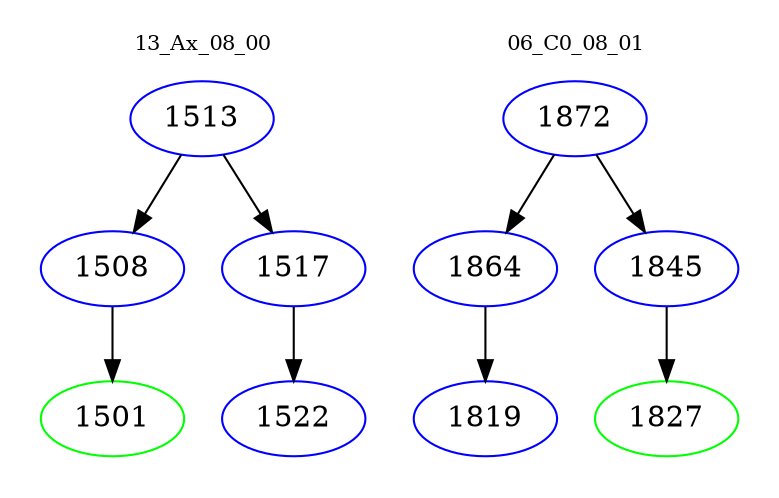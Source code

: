 digraph{
subgraph cluster_0 {
color = white
label = "13_Ax_08_00";
fontsize=10;
T0_1513 [label="1513", color="blue"]
T0_1513 -> T0_1508 [color="black"]
T0_1508 [label="1508", color="blue"]
T0_1508 -> T0_1501 [color="black"]
T0_1501 [label="1501", color="green"]
T0_1513 -> T0_1517 [color="black"]
T0_1517 [label="1517", color="blue"]
T0_1517 -> T0_1522 [color="black"]
T0_1522 [label="1522", color="blue"]
}
subgraph cluster_1 {
color = white
label = "06_C0_08_01";
fontsize=10;
T1_1872 [label="1872", color="blue"]
T1_1872 -> T1_1864 [color="black"]
T1_1864 [label="1864", color="blue"]
T1_1864 -> T1_1819 [color="black"]
T1_1819 [label="1819", color="blue"]
T1_1872 -> T1_1845 [color="black"]
T1_1845 [label="1845", color="blue"]
T1_1845 -> T1_1827 [color="black"]
T1_1827 [label="1827", color="green"]
}
}
